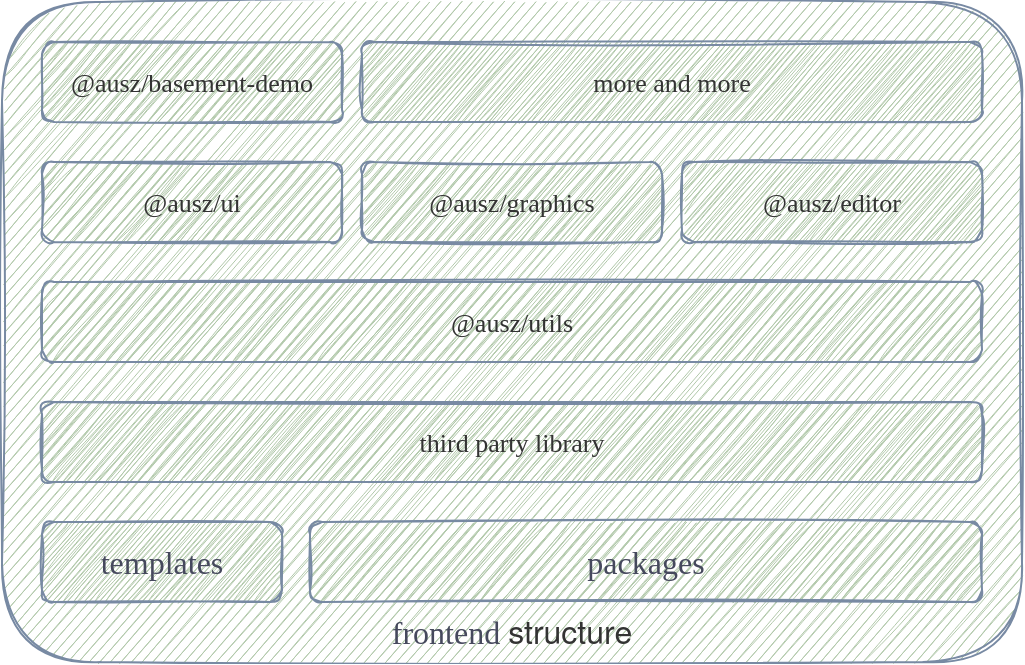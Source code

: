 <mxfile version="15.8.2" type="github">
  <diagram id="rblEHMYczIlUefmx_pWw" name="第 1 页">
    <mxGraphModel dx="1426" dy="791" grid="1" gridSize="10" guides="1" tooltips="1" connect="1" arrows="1" fold="1" page="1" pageScale="1" pageWidth="827" pageHeight="1169" math="0" shadow="0">
      <root>
        <mxCell id="0" />
        <mxCell id="1" parent="0" />
        <mxCell id="r-J8uKCgHUFRE19tik7d-10" value="" style="whiteSpace=wrap;html=1;fontColor=#46495D;strokeColor=#788AA3;fillColor=#B2C9AB;fontFamily=Comic Sans MS;sketch=1;rounded=1;" vertex="1" parent="1">
          <mxGeometry x="140" y="180" width="510" height="330" as="geometry" />
        </mxCell>
        <mxCell id="r-J8uKCgHUFRE19tik7d-13" value="frontend&amp;nbsp;&lt;span style=&quot;color: rgb(51, 51, 51); font-family: &amp;quot;helvetica neue&amp;quot;, helvetica, arial, &amp;quot;hiragino sans gb&amp;quot;, &amp;quot;hiragino sans gb w3&amp;quot;, &amp;quot;microsoft yahei ui&amp;quot;, &amp;quot;microsoft yahei&amp;quot;, sans-serif; font-size: 16px; text-align: left;&quot;&gt;structure&lt;/span&gt;" style="text;html=1;strokeColor=none;fillColor=none;align=center;verticalAlign=middle;whiteSpace=wrap;fontFamily=Comic Sans MS;fontColor=#46495D;fontSize=16;sketch=1;rounded=1;" vertex="1" parent="1">
          <mxGeometry x="312" y="480" width="166" height="30" as="geometry" />
        </mxCell>
        <mxCell id="r-J8uKCgHUFRE19tik7d-14" value="&lt;span style=&quot;color: rgb(51, 51, 51); font-size: 13px; text-align: left;&quot;&gt;third party library&lt;/span&gt;" style="whiteSpace=wrap;html=1;fillColor=#B2C9AB;strokeColor=#788AA3;fontColor=#46495D;fontFamily=Comic Sans MS;arcSize=15;sketch=1;rounded=1;" vertex="1" parent="1">
          <mxGeometry x="160" y="380" width="470" height="40" as="geometry" />
        </mxCell>
        <mxCell id="r-J8uKCgHUFRE19tik7d-15" value="&lt;span style=&quot;color: rgb(51 , 51 , 51) ; font-size: 13px ; text-align: left&quot;&gt;@ausz/utils&lt;/span&gt;" style="whiteSpace=wrap;html=1;fillColor=#B2C9AB;strokeColor=#788AA3;fontColor=#46495D;fontFamily=Comic Sans MS;arcSize=15;sketch=1;rounded=1;" vertex="1" parent="1">
          <mxGeometry x="160" y="320" width="470" height="40" as="geometry" />
        </mxCell>
        <mxCell id="r-J8uKCgHUFRE19tik7d-16" value="&lt;span style=&quot;color: rgb(51 , 51 , 51) ; font-size: 13px ; text-align: left&quot;&gt;@ausz/ui&lt;/span&gt;" style="whiteSpace=wrap;html=1;fillColor=#B2C9AB;strokeColor=#788AA3;fontColor=#46495D;fontFamily=Comic Sans MS;arcSize=15;sketch=1;rounded=1;" vertex="1" parent="1">
          <mxGeometry x="160" y="260" width="150" height="40" as="geometry" />
        </mxCell>
        <mxCell id="r-J8uKCgHUFRE19tik7d-17" value="&lt;span style=&quot;color: rgb(51 , 51 , 51) ; font-size: 13px ; text-align: left&quot;&gt;@ausz/graphics&lt;/span&gt;" style="whiteSpace=wrap;html=1;fillColor=#B2C9AB;strokeColor=#788AA3;fontColor=#46495D;fontFamily=Comic Sans MS;arcSize=15;sketch=1;rounded=1;" vertex="1" parent="1">
          <mxGeometry x="320" y="260" width="150" height="40" as="geometry" />
        </mxCell>
        <mxCell id="r-J8uKCgHUFRE19tik7d-18" value="&lt;span style=&quot;color: rgb(51 , 51 , 51) ; font-size: 13px ; text-align: left&quot;&gt;@ausz/editor&lt;/span&gt;" style="whiteSpace=wrap;html=1;fillColor=#B2C9AB;strokeColor=#788AA3;fontColor=#46495D;fontFamily=Comic Sans MS;arcSize=15;sketch=1;rounded=1;" vertex="1" parent="1">
          <mxGeometry x="480" y="260" width="150" height="40" as="geometry" />
        </mxCell>
        <mxCell id="r-J8uKCgHUFRE19tik7d-20" value="&lt;span style=&quot;color: rgb(51 , 51 , 51) ; font-size: 13px ; text-align: left&quot;&gt;@ausz/basement-demo&lt;/span&gt;" style="whiteSpace=wrap;html=1;fillColor=#B2C9AB;strokeColor=#788AA3;fontColor=#46495D;fontFamily=Comic Sans MS;arcSize=15;sketch=1;rounded=1;" vertex="1" parent="1">
          <mxGeometry x="160" y="200" width="150" height="40" as="geometry" />
        </mxCell>
        <mxCell id="r-J8uKCgHUFRE19tik7d-21" value="&lt;span style=&quot;color: rgb(51 , 51 , 51) ; font-size: 13px ; text-align: left&quot;&gt;more and more&lt;/span&gt;" style="whiteSpace=wrap;html=1;fillColor=#B2C9AB;strokeColor=#788AA3;fontColor=#46495D;fontFamily=Comic Sans MS;arcSize=15;sketch=1;rounded=1;" vertex="1" parent="1">
          <mxGeometry x="320" y="200" width="310" height="40" as="geometry" />
        </mxCell>
        <mxCell id="r-J8uKCgHUFRE19tik7d-22" value="templates" style="whiteSpace=wrap;html=1;fontFamily=Comic Sans MS;fontSize=16;fontColor=#46495D;strokeColor=#788AA3;fillColor=#B2C9AB;sketch=1;rounded=1;" vertex="1" parent="1">
          <mxGeometry x="160" y="440" width="120" height="40" as="geometry" />
        </mxCell>
        <mxCell id="r-J8uKCgHUFRE19tik7d-31" value="packages" style="whiteSpace=wrap;html=1;fontFamily=Comic Sans MS;fontSize=16;fontColor=#46495D;strokeColor=#788AA3;fillColor=#B2C9AB;sketch=1;rounded=1;" vertex="1" parent="1">
          <mxGeometry x="294" y="440" width="336" height="40" as="geometry" />
        </mxCell>
      </root>
    </mxGraphModel>
  </diagram>
</mxfile>
